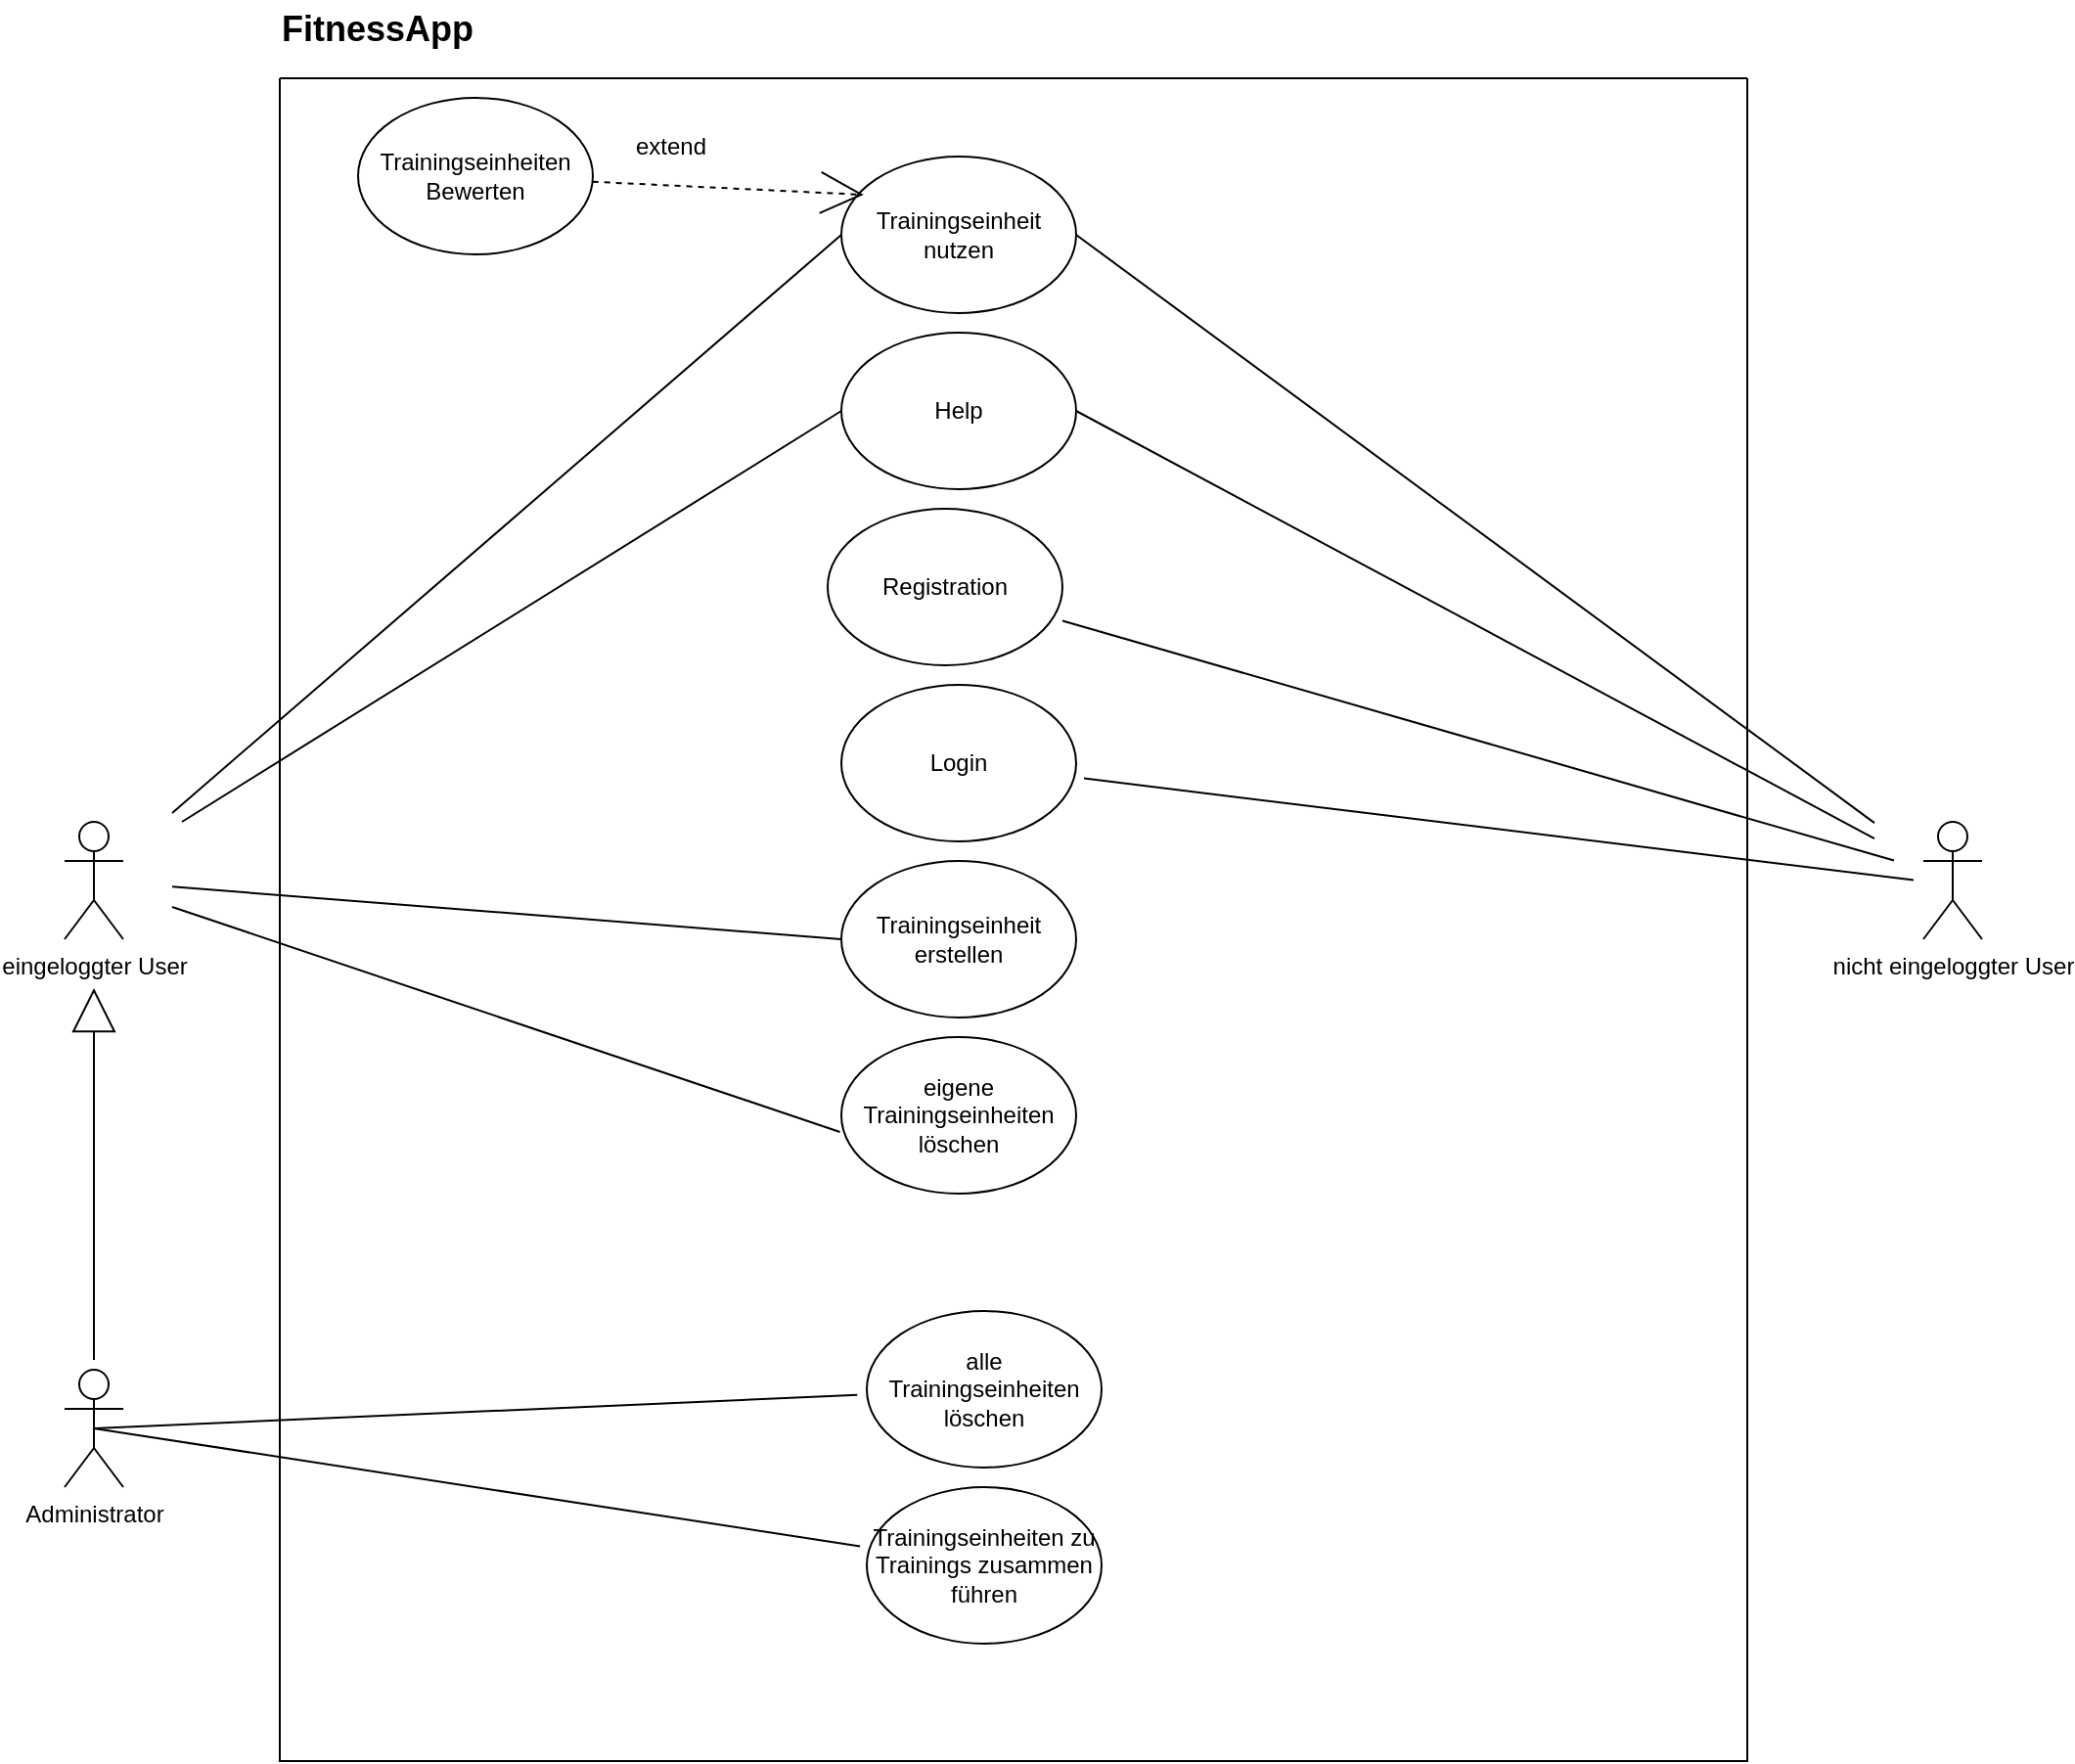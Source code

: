 <mxfile version="20.5.1" type="github">
  <diagram name="Page-1" id="929967ad-93f9-6ef4-fab6-5d389245f69c">
    <mxGraphModel dx="1896" dy="2231" grid="1" gridSize="10" guides="1" tooltips="1" connect="1" arrows="1" fold="1" page="1" pageScale="1.5" pageWidth="1169" pageHeight="826" background="none" math="0" shadow="0">
      <root>
        <mxCell id="0" style=";html=1;" />
        <mxCell id="1" style=";html=1;" parent="0" />
        <mxCell id="1672d66443f91eb5-21" style="edgeStyle=none;rounded=0;html=1;dashed=1;endArrow=none;endFill=0;jettySize=auto;orthogonalLoop=1;" parent="1" edge="1">
          <mxGeometry relative="1" as="geometry">
            <mxPoint x="1137.417" y="605" as="sourcePoint" />
          </mxGeometry>
        </mxCell>
        <mxCell id="1672d66443f91eb5-18" style="edgeStyle=orthogonalEdgeStyle;rounded=0;html=1;endArrow=circlePlus;endFill=0;jettySize=auto;orthogonalLoop=1;entryX=0.75;entryY=1;" parent="1" edge="1">
          <mxGeometry relative="1" as="geometry">
            <Array as="points">
              <mxPoint x="1017" y="625" />
              <mxPoint x="757" y="625" />
            </Array>
            <mxPoint x="757" y="605" as="targetPoint" />
          </mxGeometry>
        </mxCell>
        <mxCell id="w4P8oykJ02Qs7_zx1zYA-2" value="" style="swimlane;startSize=0;" parent="1" vertex="1">
          <mxGeometry x="530" y="-910" width="750" height="860" as="geometry" />
        </mxCell>
        <mxCell id="w4P8oykJ02Qs7_zx1zYA-9" value="Trainingseinheit erstellen" style="ellipse;whiteSpace=wrap;html=1;" parent="w4P8oykJ02Qs7_zx1zYA-2" vertex="1">
          <mxGeometry x="287" y="400" width="120" height="80" as="geometry" />
        </mxCell>
        <mxCell id="w4P8oykJ02Qs7_zx1zYA-12" value="alle Trainingseinheiten löschen" style="ellipse;whiteSpace=wrap;html=1;" parent="w4P8oykJ02Qs7_zx1zYA-2" vertex="1">
          <mxGeometry x="300" y="630" width="120" height="80" as="geometry" />
        </mxCell>
        <mxCell id="w4P8oykJ02Qs7_zx1zYA-13" value="Trainingseinheit nutzen" style="ellipse;whiteSpace=wrap;html=1;" parent="w4P8oykJ02Qs7_zx1zYA-2" vertex="1">
          <mxGeometry x="287" y="40" width="120" height="80" as="geometry" />
        </mxCell>
        <mxCell id="w4P8oykJ02Qs7_zx1zYA-44" value="" style="rounded=0;sketch=0;jumpSize=4;orthogonalLoop=1;jettySize=auto;entryX=0.095;entryY=0.244;entryDx=0;entryDy=0;entryPerimeter=0;startArrow=none;startFill=0;endArrow=open;endFill=0;startSize=20;endSize=20;sourcePerimeterSpacing=0;targetPerimeterSpacing=5;strokeWidth=1;dashed=1;html=1;" parent="w4P8oykJ02Qs7_zx1zYA-2" source="w4P8oykJ02Qs7_zx1zYA-16" target="w4P8oykJ02Qs7_zx1zYA-13" edge="1">
          <mxGeometry relative="1" as="geometry" />
        </mxCell>
        <mxCell id="w4P8oykJ02Qs7_zx1zYA-16" value="Trainingseinheiten Bewerten" style="ellipse;whiteSpace=wrap;html=1;" parent="w4P8oykJ02Qs7_zx1zYA-2" vertex="1">
          <mxGeometry x="40" y="10" width="120" height="80" as="geometry" />
        </mxCell>
        <mxCell id="w4P8oykJ02Qs7_zx1zYA-17" value="Trainingseinheiten zu Trainings zusammen führen" style="ellipse;whiteSpace=wrap;html=1;" parent="w4P8oykJ02Qs7_zx1zYA-2" vertex="1">
          <mxGeometry x="300" y="720" width="120" height="80" as="geometry" />
        </mxCell>
        <mxCell id="w4P8oykJ02Qs7_zx1zYA-24" value="eigene Trainingseinheiten löschen" style="ellipse;whiteSpace=wrap;html=1;" parent="w4P8oykJ02Qs7_zx1zYA-2" vertex="1">
          <mxGeometry x="287" y="490" width="120" height="80" as="geometry" />
        </mxCell>
        <mxCell id="w4P8oykJ02Qs7_zx1zYA-25" value="Help" style="ellipse;whiteSpace=wrap;html=1;" parent="w4P8oykJ02Qs7_zx1zYA-2" vertex="1">
          <mxGeometry x="287" y="130" width="120" height="80" as="geometry" />
        </mxCell>
        <mxCell id="w4P8oykJ02Qs7_zx1zYA-45" value="extend" style="text;html=1;strokeColor=none;fillColor=none;align=center;verticalAlign=middle;whiteSpace=wrap;rounded=0;" parent="w4P8oykJ02Qs7_zx1zYA-2" vertex="1">
          <mxGeometry x="170" y="20" width="60" height="30" as="geometry" />
        </mxCell>
        <mxCell id="RbUXY3uJqp8DEtIzTOKv-4" value="Login" style="ellipse;whiteSpace=wrap;html=1;" parent="w4P8oykJ02Qs7_zx1zYA-2" vertex="1">
          <mxGeometry x="287" y="310" width="120" height="80" as="geometry" />
        </mxCell>
        <mxCell id="RbUXY3uJqp8DEtIzTOKv-3" value="Registration" style="ellipse;whiteSpace=wrap;html=1;" parent="w4P8oykJ02Qs7_zx1zYA-2" vertex="1">
          <mxGeometry x="280" y="220" width="120" height="80" as="geometry" />
        </mxCell>
        <mxCell id="RbUXY3uJqp8DEtIzTOKv-7" style="rounded=0;sketch=0;jumpSize=4;orthogonalLoop=1;jettySize=auto;html=1;startArrow=none;startFill=0;endArrow=none;endFill=0;startSize=20;endSize=20;sourcePerimeterSpacing=25;targetPerimeterSpacing=5;strokeWidth=1;entryX=0;entryY=0.5;entryDx=0;entryDy=0;" parent="w4P8oykJ02Qs7_zx1zYA-2" target="w4P8oykJ02Qs7_zx1zYA-25" edge="1">
          <mxGeometry relative="1" as="geometry">
            <mxPoint x="-50" y="380" as="sourcePoint" />
            <mxPoint x="280" y="140" as="targetPoint" />
          </mxGeometry>
        </mxCell>
        <mxCell id="w4P8oykJ02Qs7_zx1zYA-35" style="rounded=0;sketch=0;jumpSize=4;orthogonalLoop=1;jettySize=auto;html=1;entryX=1;entryY=0.5;entryDx=0;entryDy=0;startArrow=none;startFill=0;endArrow=none;endFill=0;startSize=20;endSize=20;sourcePerimeterSpacing=25;targetPerimeterSpacing=5;strokeWidth=1;" parent="1" source="w4P8oykJ02Qs7_zx1zYA-4" target="w4P8oykJ02Qs7_zx1zYA-25" edge="1">
          <mxGeometry relative="1" as="geometry" />
        </mxCell>
        <mxCell id="w4P8oykJ02Qs7_zx1zYA-43" style="rounded=0;sketch=0;jumpSize=4;orthogonalLoop=1;jettySize=auto;html=1;entryX=1;entryY=0.5;entryDx=0;entryDy=0;startArrow=none;startFill=0;endArrow=none;endFill=0;startSize=20;endSize=20;sourcePerimeterSpacing=25;targetPerimeterSpacing=5;strokeWidth=1;" parent="1" source="w4P8oykJ02Qs7_zx1zYA-4" target="w4P8oykJ02Qs7_zx1zYA-13" edge="1">
          <mxGeometry relative="1" as="geometry" />
        </mxCell>
        <mxCell id="w4P8oykJ02Qs7_zx1zYA-4" value="nicht eingeloggter User" style="shape=umlActor;verticalLabelPosition=bottom;verticalAlign=top;html=1;outlineConnect=0;" parent="1" vertex="1">
          <mxGeometry x="1370" y="-530" width="30" height="60" as="geometry" />
        </mxCell>
        <mxCell id="w4P8oykJ02Qs7_zx1zYA-21" style="rounded=0;sketch=0;jumpSize=4;orthogonalLoop=1;jettySize=auto;html=1;endArrow=none;endFill=0;startSize=20;endSize=20;sourcePerimeterSpacing=25;targetPerimeterSpacing=5;strokeWidth=1;startArrow=block;startFill=0;" parent="1" source="w4P8oykJ02Qs7_zx1zYA-6" target="w4P8oykJ02Qs7_zx1zYA-15" edge="1">
          <mxGeometry relative="1" as="geometry">
            <mxPoint x="435" y="-500" as="sourcePoint" />
          </mxGeometry>
        </mxCell>
        <mxCell id="w4P8oykJ02Qs7_zx1zYA-38" style="rounded=0;sketch=0;jumpSize=4;orthogonalLoop=1;jettySize=auto;html=1;entryX=-0.006;entryY=0.606;entryDx=0;entryDy=0;entryPerimeter=0;startArrow=none;startFill=0;endArrow=none;endFill=0;startSize=20;endSize=20;sourcePerimeterSpacing=25;targetPerimeterSpacing=5;strokeWidth=1;" parent="1" source="w4P8oykJ02Qs7_zx1zYA-6" target="w4P8oykJ02Qs7_zx1zYA-24" edge="1">
          <mxGeometry relative="1" as="geometry" />
        </mxCell>
        <mxCell id="w4P8oykJ02Qs7_zx1zYA-39" style="rounded=0;sketch=0;jumpSize=4;orthogonalLoop=1;jettySize=auto;html=1;entryX=0;entryY=0.5;entryDx=0;entryDy=0;startArrow=none;startFill=0;endArrow=none;endFill=0;startSize=20;endSize=20;sourcePerimeterSpacing=25;targetPerimeterSpacing=5;strokeWidth=1;" parent="1" source="w4P8oykJ02Qs7_zx1zYA-6" target="w4P8oykJ02Qs7_zx1zYA-9" edge="1">
          <mxGeometry relative="1" as="geometry" />
        </mxCell>
        <mxCell id="w4P8oykJ02Qs7_zx1zYA-40" style="rounded=0;sketch=0;jumpSize=4;orthogonalLoop=1;jettySize=auto;html=1;entryX=0;entryY=0.5;entryDx=0;entryDy=0;startArrow=none;startFill=0;endArrow=none;endFill=0;startSize=20;endSize=20;sourcePerimeterSpacing=25;targetPerimeterSpacing=5;strokeWidth=1;" parent="1" source="w4P8oykJ02Qs7_zx1zYA-6" target="w4P8oykJ02Qs7_zx1zYA-13" edge="1">
          <mxGeometry relative="1" as="geometry" />
        </mxCell>
        <mxCell id="w4P8oykJ02Qs7_zx1zYA-6" value="eingeloggter User" style="shape=umlActor;verticalLabelPosition=bottom;verticalAlign=top;html=1;outlineConnect=0;" parent="1" vertex="1">
          <mxGeometry x="420" y="-530" width="30" height="60" as="geometry" />
        </mxCell>
        <mxCell id="w4P8oykJ02Qs7_zx1zYA-33" style="rounded=0;sketch=0;jumpSize=4;orthogonalLoop=1;jettySize=auto;html=1;exitX=0.5;exitY=0.5;exitDx=0;exitDy=0;exitPerimeter=0;endArrow=none;endFill=0;startSize=5;endSize=15;sourcePerimeterSpacing=5;targetPerimeterSpacing=5;strokeWidth=1;startArrow=none;startFill=0;" parent="1" source="w4P8oykJ02Qs7_zx1zYA-15" target="w4P8oykJ02Qs7_zx1zYA-12" edge="1">
          <mxGeometry relative="1" as="geometry" />
        </mxCell>
        <mxCell id="w4P8oykJ02Qs7_zx1zYA-34" style="rounded=0;sketch=0;jumpSize=4;orthogonalLoop=1;jettySize=auto;html=1;exitX=0.5;exitY=0.5;exitDx=0;exitDy=0;exitPerimeter=0;endArrow=none;endFill=0;startSize=5;endSize=15;sourcePerimeterSpacing=5;targetPerimeterSpacing=5;strokeWidth=1;startArrow=none;startFill=0;" parent="1" source="w4P8oykJ02Qs7_zx1zYA-15" target="w4P8oykJ02Qs7_zx1zYA-17" edge="1">
          <mxGeometry relative="1" as="geometry" />
        </mxCell>
        <mxCell id="w4P8oykJ02Qs7_zx1zYA-15" value="Administrator" style="shape=umlActor;verticalLabelPosition=bottom;verticalAlign=top;html=1;outlineConnect=0;" parent="1" vertex="1">
          <mxGeometry x="420" y="-250" width="30" height="60" as="geometry" />
        </mxCell>
        <mxCell id="RbUXY3uJqp8DEtIzTOKv-2" value="FitnessApp" style="text;html=1;strokeColor=none;fillColor=none;align=center;verticalAlign=middle;whiteSpace=wrap;rounded=0;fontStyle=1;fontSize=18;" parent="1" vertex="1">
          <mxGeometry x="550" y="-950" width="60" height="30" as="geometry" />
        </mxCell>
        <mxCell id="RbUXY3uJqp8DEtIzTOKv-6" style="rounded=0;sketch=0;jumpSize=4;orthogonalLoop=1;jettySize=auto;html=1;startArrow=none;startFill=0;endArrow=none;endFill=0;startSize=20;endSize=20;sourcePerimeterSpacing=25;targetPerimeterSpacing=5;strokeWidth=1;" parent="1" target="RbUXY3uJqp8DEtIzTOKv-3" edge="1">
          <mxGeometry relative="1" as="geometry">
            <mxPoint x="1355" y="-510.22" as="sourcePoint" />
            <mxPoint x="940" y="-720" as="targetPoint" />
          </mxGeometry>
        </mxCell>
        <mxCell id="RbUXY3uJqp8DEtIzTOKv-8" style="rounded=0;sketch=0;jumpSize=4;orthogonalLoop=1;jettySize=auto;html=1;startArrow=none;startFill=0;endArrow=none;endFill=0;startSize=20;endSize=20;sourcePerimeterSpacing=25;targetPerimeterSpacing=5;strokeWidth=1;" parent="1" target="RbUXY3uJqp8DEtIzTOKv-4" edge="1">
          <mxGeometry relative="1" as="geometry">
            <mxPoint x="1365" y="-500.22" as="sourcePoint" />
            <mxPoint x="940.676" y="-613.861" as="targetPoint" />
          </mxGeometry>
        </mxCell>
      </root>
    </mxGraphModel>
  </diagram>
</mxfile>
